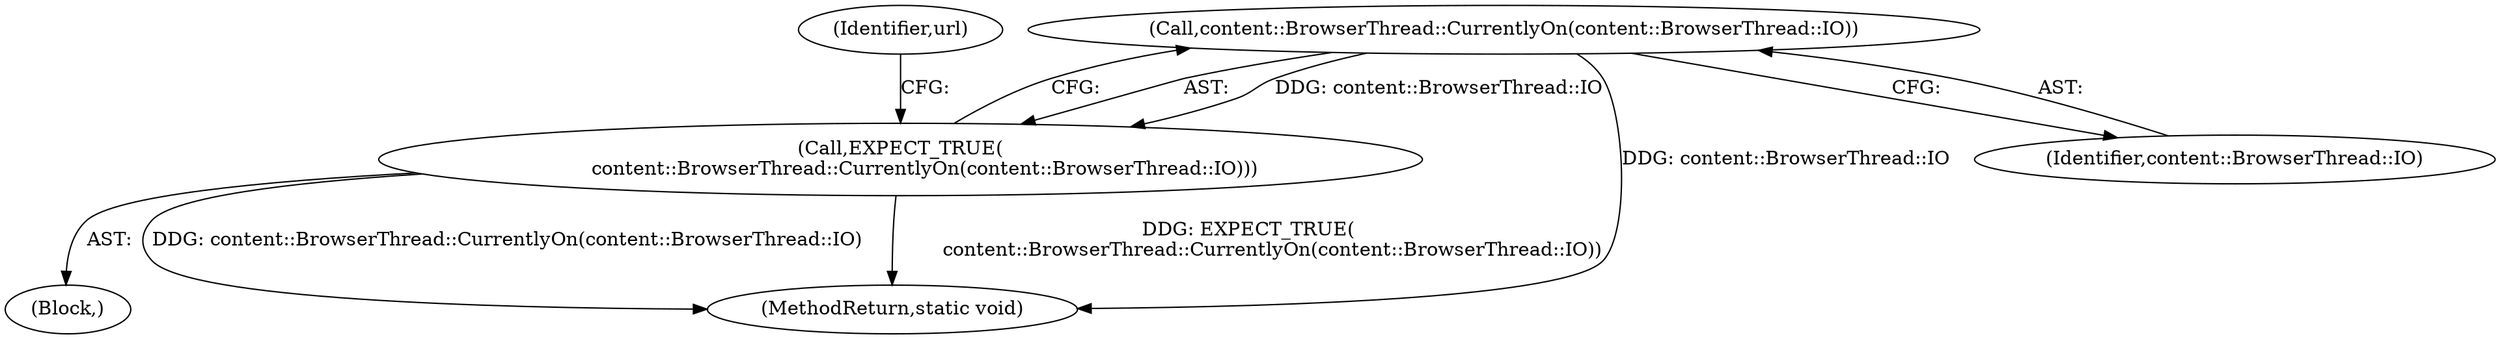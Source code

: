 digraph "1_Chrome_8b10115b2410b4bde18e094ad9fb8c5056134c87_5@API" {
"1000104" [label="(Call,content::BrowserThread::CurrentlyOn(content::BrowserThread::IO))"];
"1000103" [label="(Call,EXPECT_TRUE(\n        content::BrowserThread::CurrentlyOn(content::BrowserThread::IO)))"];
"1000102" [label="(Block,)"];
"1000108" [label="(MethodReturn,static void)"];
"1000104" [label="(Call,content::BrowserThread::CurrentlyOn(content::BrowserThread::IO))"];
"1000103" [label="(Call,EXPECT_TRUE(\n        content::BrowserThread::CurrentlyOn(content::BrowserThread::IO)))"];
"1000105" [label="(Identifier,content::BrowserThread::IO)"];
"1000107" [label="(Identifier,url)"];
"1000104" -> "1000103"  [label="AST: "];
"1000104" -> "1000105"  [label="CFG: "];
"1000105" -> "1000104"  [label="AST: "];
"1000103" -> "1000104"  [label="CFG: "];
"1000104" -> "1000108"  [label="DDG: content::BrowserThread::IO"];
"1000104" -> "1000103"  [label="DDG: content::BrowserThread::IO"];
"1000103" -> "1000102"  [label="AST: "];
"1000107" -> "1000103"  [label="CFG: "];
"1000103" -> "1000108"  [label="DDG: content::BrowserThread::CurrentlyOn(content::BrowserThread::IO)"];
"1000103" -> "1000108"  [label="DDG: EXPECT_TRUE(\n        content::BrowserThread::CurrentlyOn(content::BrowserThread::IO))"];
}
